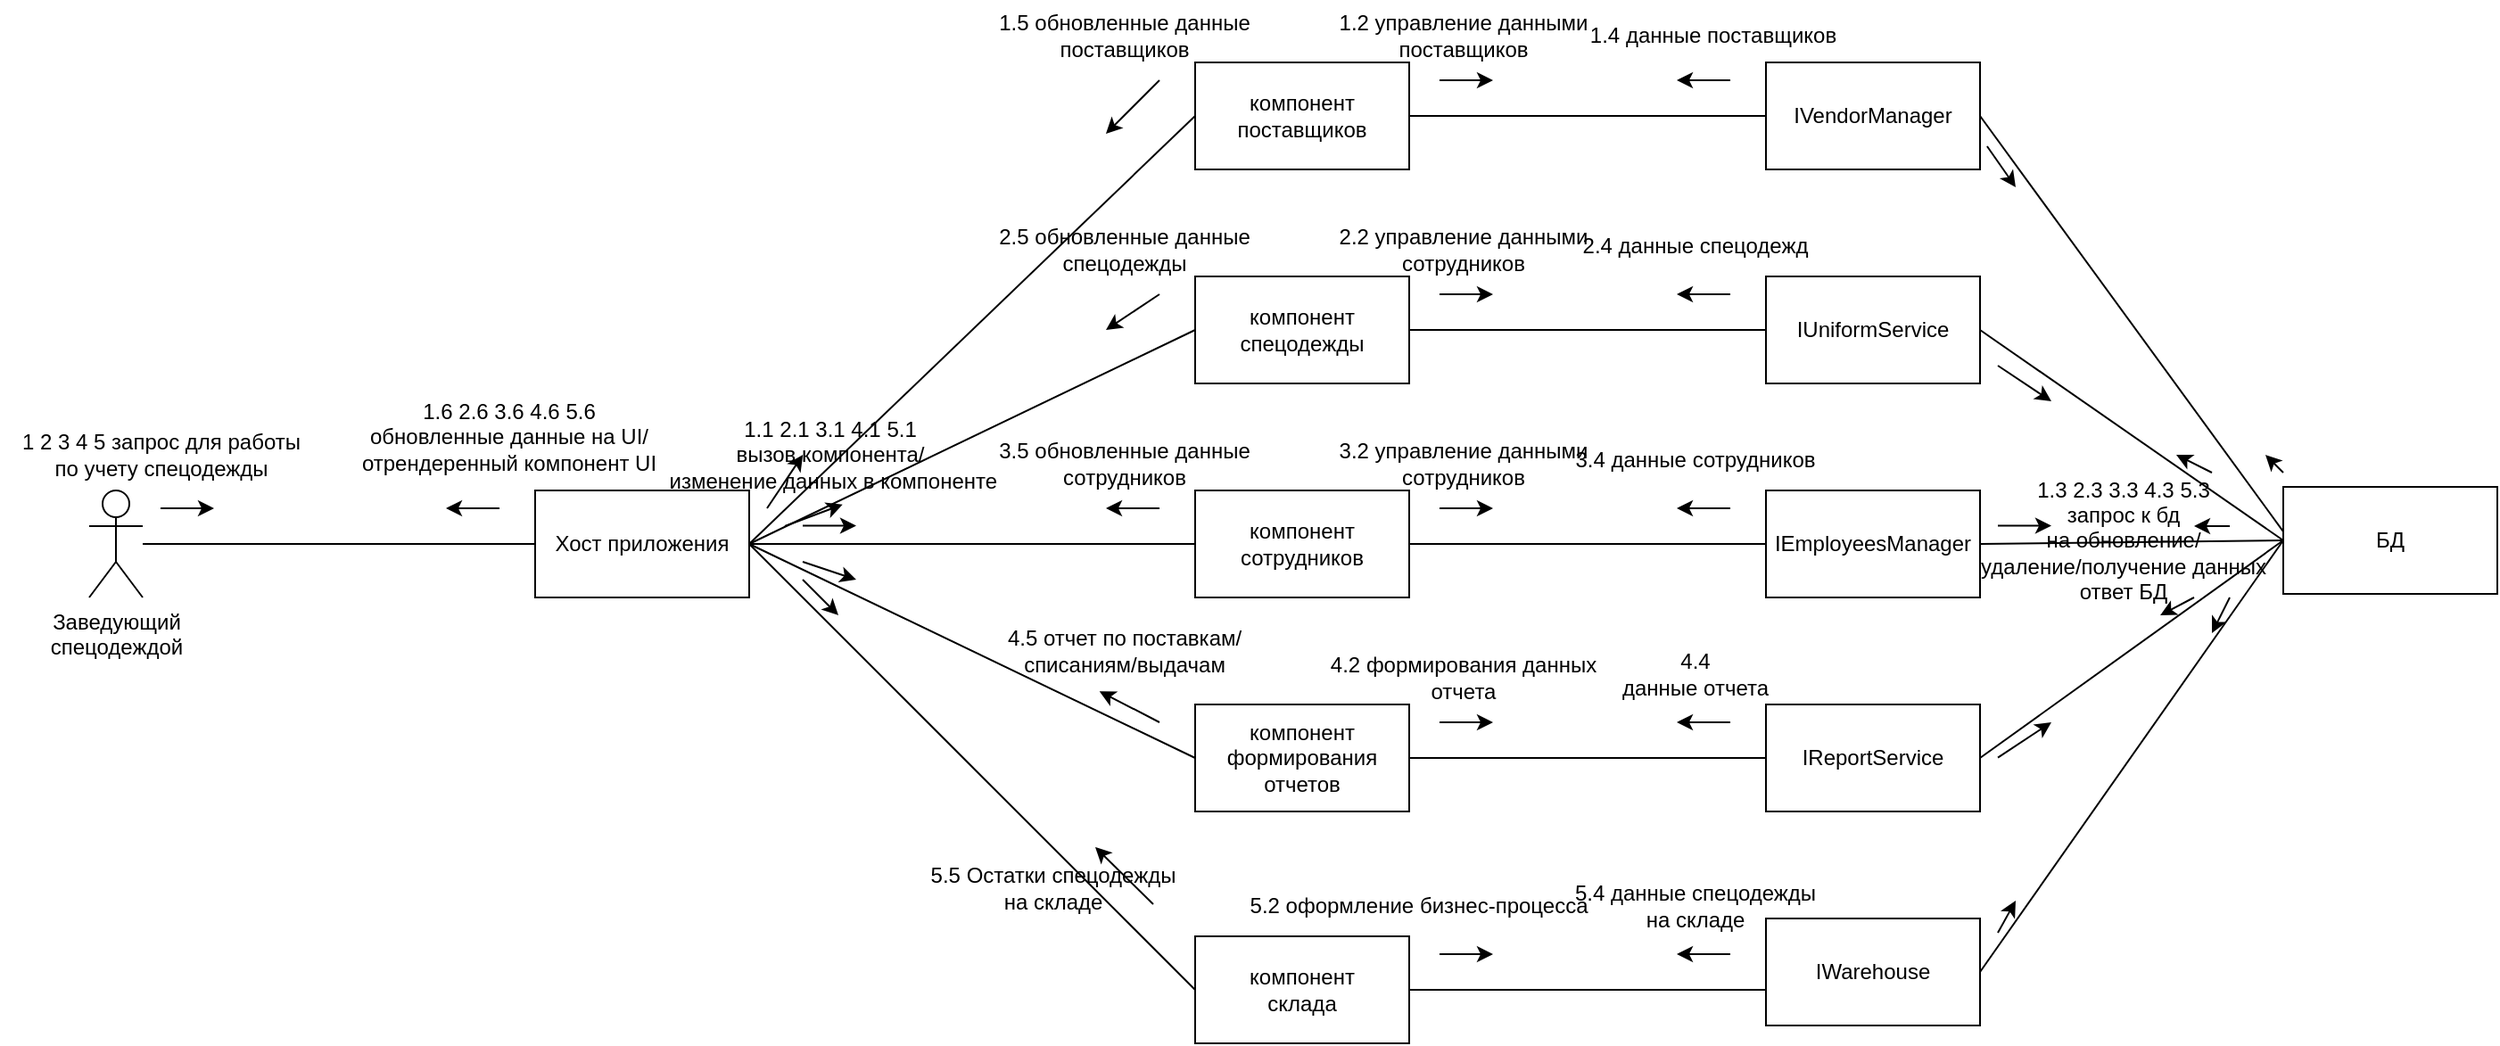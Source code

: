<mxfile version="21.2.3" type="device">
  <diagram name="Страница 1" id="PPqNMpRbAmOymD1xQQDp">
    <mxGraphModel dx="957" dy="1606" grid="1" gridSize="10" guides="1" tooltips="1" connect="1" arrows="1" fold="1" page="1" pageScale="1" pageWidth="827" pageHeight="1169" math="0" shadow="0">
      <root>
        <mxCell id="0" />
        <mxCell id="1" parent="0" />
        <mxCell id="8ya5GhXRSpO6bVPfw_vC-1" value="Заведующий &lt;br&gt;спецодеждой" style="shape=umlActor;verticalLabelPosition=bottom;verticalAlign=top;html=1;outlineConnect=0;" parent="1" vertex="1">
          <mxGeometry x="70" y="250" width="30" height="60" as="geometry" />
        </mxCell>
        <mxCell id="8ya5GhXRSpO6bVPfw_vC-3" value="" style="endArrow=none;html=1;rounded=0;entryX=0;entryY=0.5;entryDx=0;entryDy=0;" parent="1" source="8ya5GhXRSpO6bVPfw_vC-1" target="8ya5GhXRSpO6bVPfw_vC-11" edge="1">
          <mxGeometry width="50" height="50" relative="1" as="geometry">
            <mxPoint x="210" y="370" as="sourcePoint" />
            <mxPoint x="270" y="280" as="targetPoint" />
          </mxGeometry>
        </mxCell>
        <mxCell id="8ya5GhXRSpO6bVPfw_vC-4" value="IEmployeesManager" style="rounded=0;whiteSpace=wrap;html=1;" parent="1" vertex="1">
          <mxGeometry x="1010" y="250" width="120" height="60" as="geometry" />
        </mxCell>
        <mxCell id="8ya5GhXRSpO6bVPfw_vC-5" value="IUniformService" style="rounded=0;whiteSpace=wrap;html=1;" parent="1" vertex="1">
          <mxGeometry x="1010" y="130" width="120" height="60" as="geometry" />
        </mxCell>
        <mxCell id="8ya5GhXRSpO6bVPfw_vC-6" value="IReportService" style="rounded=0;whiteSpace=wrap;html=1;" parent="1" vertex="1">
          <mxGeometry x="1010" y="370" width="120" height="60" as="geometry" />
        </mxCell>
        <mxCell id="8ya5GhXRSpO6bVPfw_vC-7" value="IWarehouse" style="rounded=0;whiteSpace=wrap;html=1;" parent="1" vertex="1">
          <mxGeometry x="1010" y="490" width="120" height="60" as="geometry" />
        </mxCell>
        <mxCell id="8ya5GhXRSpO6bVPfw_vC-8" value="IVendorManager" style="rounded=0;whiteSpace=wrap;html=1;" parent="1" vertex="1">
          <mxGeometry x="1010" y="10" width="120" height="60" as="geometry" />
        </mxCell>
        <mxCell id="8ya5GhXRSpO6bVPfw_vC-11" value="Хост приложения" style="rounded=0;whiteSpace=wrap;html=1;" parent="1" vertex="1">
          <mxGeometry x="320" y="250" width="120" height="60" as="geometry" />
        </mxCell>
        <mxCell id="8ya5GhXRSpO6bVPfw_vC-12" value="1 2 3 4 5 запрос для работы&lt;br&gt;по учету спецодежды" style="text;html=1;align=center;verticalAlign=middle;resizable=0;points=[];autosize=1;strokeColor=none;fillColor=none;" parent="1" vertex="1">
          <mxGeometry x="20" y="210" width="180" height="40" as="geometry" />
        </mxCell>
        <mxCell id="8ya5GhXRSpO6bVPfw_vC-13" value="" style="endArrow=classic;html=1;rounded=0;" parent="1" edge="1">
          <mxGeometry width="50" height="50" relative="1" as="geometry">
            <mxPoint x="110" y="260" as="sourcePoint" />
            <mxPoint x="140" y="260" as="targetPoint" />
          </mxGeometry>
        </mxCell>
        <mxCell id="8ya5GhXRSpO6bVPfw_vC-14" value="" style="endArrow=classic;html=1;rounded=0;" parent="1" edge="1">
          <mxGeometry width="50" height="50" relative="1" as="geometry">
            <mxPoint x="300" y="260" as="sourcePoint" />
            <mxPoint x="270" y="260" as="targetPoint" />
          </mxGeometry>
        </mxCell>
        <mxCell id="8ya5GhXRSpO6bVPfw_vC-16" value="1.6 2.6 3.6 4.6 5.6&lt;br&gt;обновленные данные на UI/&lt;br&gt;отрендеренный компонент UI" style="text;html=1;align=center;verticalAlign=middle;resizable=0;points=[];autosize=1;strokeColor=none;fillColor=none;" parent="1" vertex="1">
          <mxGeometry x="210" y="190" width="190" height="60" as="geometry" />
        </mxCell>
        <mxCell id="8ya5GhXRSpO6bVPfw_vC-17" value="компонент&lt;br&gt;сотрудников" style="rounded=0;whiteSpace=wrap;html=1;" parent="1" vertex="1">
          <mxGeometry x="690" y="250" width="120" height="60" as="geometry" />
        </mxCell>
        <mxCell id="8ya5GhXRSpO6bVPfw_vC-19" value="" style="endArrow=none;html=1;rounded=0;entryX=0;entryY=0.5;entryDx=0;entryDy=0;exitX=1;exitY=0.5;exitDx=0;exitDy=0;" parent="1" source="8ya5GhXRSpO6bVPfw_vC-11" target="8ya5GhXRSpO6bVPfw_vC-17" edge="1">
          <mxGeometry width="50" height="50" relative="1" as="geometry">
            <mxPoint x="140" y="290" as="sourcePoint" />
            <mxPoint x="330" y="290" as="targetPoint" />
          </mxGeometry>
        </mxCell>
        <mxCell id="8ya5GhXRSpO6bVPfw_vC-20" value="" style="endArrow=classic;html=1;rounded=0;entryX=0.429;entryY=0.5;entryDx=0;entryDy=0;entryPerimeter=0;" parent="1" target="8ya5GhXRSpO6bVPfw_vC-22" edge="1">
          <mxGeometry width="50" height="50" relative="1" as="geometry">
            <mxPoint x="450" y="260" as="sourcePoint" />
            <mxPoint x="480" y="260" as="targetPoint" />
          </mxGeometry>
        </mxCell>
        <mxCell id="8ya5GhXRSpO6bVPfw_vC-21" value="" style="endArrow=classic;html=1;rounded=0;" parent="1" edge="1">
          <mxGeometry width="50" height="50" relative="1" as="geometry">
            <mxPoint x="670" y="260" as="sourcePoint" />
            <mxPoint x="640" y="260" as="targetPoint" />
          </mxGeometry>
        </mxCell>
        <mxCell id="8ya5GhXRSpO6bVPfw_vC-22" value="1.1 2.1 3.1 4.1 5.1&lt;br&gt;вызов компонента/&lt;br&gt;&amp;nbsp;изменение данных в компоненте" style="text;html=1;align=center;verticalAlign=middle;resizable=0;points=[];autosize=1;strokeColor=none;fillColor=none;" parent="1" vertex="1">
          <mxGeometry x="380" y="200" width="210" height="60" as="geometry" />
        </mxCell>
        <mxCell id="8ya5GhXRSpO6bVPfw_vC-23" value="3.5 обновленные данные&lt;br&gt;сотрудников" style="text;html=1;align=center;verticalAlign=middle;resizable=0;points=[];autosize=1;strokeColor=none;fillColor=none;" parent="1" vertex="1">
          <mxGeometry x="570" y="215" width="160" height="40" as="geometry" />
        </mxCell>
        <mxCell id="8ya5GhXRSpO6bVPfw_vC-24" value="" style="endArrow=none;html=1;rounded=0;entryX=1;entryY=0.5;entryDx=0;entryDy=0;exitX=0;exitY=0.5;exitDx=0;exitDy=0;" parent="1" source="8ya5GhXRSpO6bVPfw_vC-4" target="8ya5GhXRSpO6bVPfw_vC-17" edge="1">
          <mxGeometry width="50" height="50" relative="1" as="geometry">
            <mxPoint x="450" y="290" as="sourcePoint" />
            <mxPoint x="700" y="290" as="targetPoint" />
          </mxGeometry>
        </mxCell>
        <mxCell id="8ya5GhXRSpO6bVPfw_vC-25" value="" style="endArrow=classic;html=1;rounded=0;" parent="1" edge="1">
          <mxGeometry width="50" height="50" relative="1" as="geometry">
            <mxPoint x="827" y="260" as="sourcePoint" />
            <mxPoint x="857" y="260" as="targetPoint" />
          </mxGeometry>
        </mxCell>
        <mxCell id="8ya5GhXRSpO6bVPfw_vC-26" value="3.2 управление данными&lt;br&gt;сотрудников" style="text;html=1;align=center;verticalAlign=middle;resizable=0;points=[];autosize=1;strokeColor=none;fillColor=none;" parent="1" vertex="1">
          <mxGeometry x="760" y="215" width="160" height="40" as="geometry" />
        </mxCell>
        <mxCell id="8ya5GhXRSpO6bVPfw_vC-30" value="" style="endArrow=classic;html=1;rounded=0;" parent="1" edge="1">
          <mxGeometry width="50" height="50" relative="1" as="geometry">
            <mxPoint x="970" y="260" as="sourcePoint" />
            <mxPoint x="960" y="260" as="targetPoint" />
            <Array as="points">
              <mxPoint x="990" y="260" />
            </Array>
          </mxGeometry>
        </mxCell>
        <mxCell id="8ya5GhXRSpO6bVPfw_vC-31" value="3.4 данные сотрудников" style="text;html=1;align=center;verticalAlign=middle;resizable=0;points=[];autosize=1;strokeColor=none;fillColor=none;" parent="1" vertex="1">
          <mxGeometry x="890" y="218" width="160" height="30" as="geometry" />
        </mxCell>
        <mxCell id="8ya5GhXRSpO6bVPfw_vC-32" value="БД" style="rounded=0;whiteSpace=wrap;html=1;" parent="1" vertex="1">
          <mxGeometry x="1300" y="248" width="120" height="60" as="geometry" />
        </mxCell>
        <mxCell id="8ya5GhXRSpO6bVPfw_vC-33" value="" style="endArrow=none;html=1;rounded=0;entryX=1;entryY=0.5;entryDx=0;entryDy=0;exitX=0;exitY=0.417;exitDx=0;exitDy=0;exitPerimeter=0;" parent="1" source="8ya5GhXRSpO6bVPfw_vC-32" target="8ya5GhXRSpO6bVPfw_vC-8" edge="1">
          <mxGeometry width="50" height="50" relative="1" as="geometry">
            <mxPoint x="1300" y="229.58" as="sourcePoint" />
            <mxPoint x="1100" y="229.58" as="targetPoint" />
          </mxGeometry>
        </mxCell>
        <mxCell id="8ya5GhXRSpO6bVPfw_vC-34" value="" style="endArrow=none;html=1;rounded=0;entryX=1;entryY=0.5;entryDx=0;entryDy=0;exitX=0;exitY=0.5;exitDx=0;exitDy=0;" parent="1" source="8ya5GhXRSpO6bVPfw_vC-32" target="8ya5GhXRSpO6bVPfw_vC-5" edge="1">
          <mxGeometry width="50" height="50" relative="1" as="geometry">
            <mxPoint x="1030" y="300" as="sourcePoint" />
            <mxPoint x="830" y="300" as="targetPoint" />
          </mxGeometry>
        </mxCell>
        <mxCell id="8ya5GhXRSpO6bVPfw_vC-35" value="" style="endArrow=none;html=1;rounded=0;entryX=1;entryY=0.5;entryDx=0;entryDy=0;exitX=0;exitY=0.5;exitDx=0;exitDy=0;" parent="1" source="8ya5GhXRSpO6bVPfw_vC-32" target="8ya5GhXRSpO6bVPfw_vC-4" edge="1">
          <mxGeometry width="50" height="50" relative="1" as="geometry">
            <mxPoint x="1280" y="288" as="sourcePoint" />
            <mxPoint x="1140" y="170" as="targetPoint" />
          </mxGeometry>
        </mxCell>
        <mxCell id="8ya5GhXRSpO6bVPfw_vC-36" value="" style="endArrow=none;html=1;rounded=0;entryX=1;entryY=0.5;entryDx=0;entryDy=0;exitX=0;exitY=0.5;exitDx=0;exitDy=0;" parent="1" source="8ya5GhXRSpO6bVPfw_vC-32" target="8ya5GhXRSpO6bVPfw_vC-7" edge="1">
          <mxGeometry width="50" height="50" relative="1" as="geometry">
            <mxPoint x="1280" y="288" as="sourcePoint" />
            <mxPoint x="1140" y="290" as="targetPoint" />
          </mxGeometry>
        </mxCell>
        <mxCell id="8ya5GhXRSpO6bVPfw_vC-37" value="" style="endArrow=none;html=1;rounded=0;entryX=1;entryY=0.5;entryDx=0;entryDy=0;exitX=0;exitY=0.5;exitDx=0;exitDy=0;" parent="1" source="8ya5GhXRSpO6bVPfw_vC-32" target="8ya5GhXRSpO6bVPfw_vC-6" edge="1">
          <mxGeometry width="50" height="50" relative="1" as="geometry">
            <mxPoint x="1290" y="298" as="sourcePoint" />
            <mxPoint x="1150" y="300" as="targetPoint" />
          </mxGeometry>
        </mxCell>
        <mxCell id="8ya5GhXRSpO6bVPfw_vC-38" value="1.3 2.3 3.3 4.3 5.3&lt;br&gt;запрос к бд&lt;br&gt;на обновление/&lt;br&gt;удаление/получение данных&lt;br&gt;ответ БД" style="text;html=1;align=center;verticalAlign=middle;resizable=0;points=[];autosize=1;strokeColor=none;fillColor=none;" parent="1" vertex="1">
          <mxGeometry x="1120" y="233" width="180" height="90" as="geometry" />
        </mxCell>
        <mxCell id="8ya5GhXRSpO6bVPfw_vC-39" value="компонент&lt;br&gt;формирования отчетов" style="rounded=0;whiteSpace=wrap;html=1;" parent="1" vertex="1">
          <mxGeometry x="690" y="370" width="120" height="60" as="geometry" />
        </mxCell>
        <mxCell id="8ya5GhXRSpO6bVPfw_vC-40" value="" style="endArrow=none;html=1;rounded=0;entryX=0;entryY=0.5;entryDx=0;entryDy=0;exitX=1;exitY=0.5;exitDx=0;exitDy=0;" parent="1" source="8ya5GhXRSpO6bVPfw_vC-11" target="8ya5GhXRSpO6bVPfw_vC-39" edge="1">
          <mxGeometry width="50" height="50" relative="1" as="geometry">
            <mxPoint x="440" y="400" as="sourcePoint" />
            <mxPoint x="330" y="410" as="targetPoint" />
          </mxGeometry>
        </mxCell>
        <mxCell id="8ya5GhXRSpO6bVPfw_vC-42" value="" style="endArrow=classic;html=1;rounded=0;entryX=0.409;entryY=1.065;entryDx=0;entryDy=0;entryPerimeter=0;" parent="1" target="8ya5GhXRSpO6bVPfw_vC-44" edge="1">
          <mxGeometry width="50" height="50" relative="1" as="geometry">
            <mxPoint x="670" y="380" as="sourcePoint" />
            <mxPoint x="640" y="380" as="targetPoint" />
          </mxGeometry>
        </mxCell>
        <mxCell id="8ya5GhXRSpO6bVPfw_vC-44" value="4.5 отчет по поставкам/&lt;br&gt;списаниям/выдачам" style="text;html=1;align=center;verticalAlign=middle;resizable=0;points=[];autosize=1;strokeColor=none;fillColor=none;" parent="1" vertex="1">
          <mxGeometry x="575" y="320" width="150" height="40" as="geometry" />
        </mxCell>
        <mxCell id="8ya5GhXRSpO6bVPfw_vC-45" value="" style="endArrow=none;html=1;rounded=0;entryX=1;entryY=0.5;entryDx=0;entryDy=0;exitX=0;exitY=0.5;exitDx=0;exitDy=0;" parent="1" target="8ya5GhXRSpO6bVPfw_vC-39" edge="1">
          <mxGeometry width="50" height="50" relative="1" as="geometry">
            <mxPoint x="1010" y="400" as="sourcePoint" />
            <mxPoint x="700" y="410" as="targetPoint" />
          </mxGeometry>
        </mxCell>
        <mxCell id="8ya5GhXRSpO6bVPfw_vC-46" value="" style="endArrow=classic;html=1;rounded=0;" parent="1" edge="1">
          <mxGeometry width="50" height="50" relative="1" as="geometry">
            <mxPoint x="827" y="380" as="sourcePoint" />
            <mxPoint x="857" y="380" as="targetPoint" />
          </mxGeometry>
        </mxCell>
        <mxCell id="8ya5GhXRSpO6bVPfw_vC-47" value="4.2 формирования данных &lt;br&gt;отчета" style="text;html=1;align=center;verticalAlign=middle;resizable=0;points=[];autosize=1;strokeColor=none;fillColor=none;" parent="1" vertex="1">
          <mxGeometry x="755" y="335" width="170" height="40" as="geometry" />
        </mxCell>
        <mxCell id="8ya5GhXRSpO6bVPfw_vC-48" value="" style="endArrow=classic;html=1;rounded=0;" parent="1" edge="1">
          <mxGeometry width="50" height="50" relative="1" as="geometry">
            <mxPoint x="970" y="380" as="sourcePoint" />
            <mxPoint x="960" y="380" as="targetPoint" />
            <Array as="points">
              <mxPoint x="990" y="380" />
            </Array>
          </mxGeometry>
        </mxCell>
        <mxCell id="8ya5GhXRSpO6bVPfw_vC-49" value="4.4 &lt;br&gt;данные отчета" style="text;html=1;align=center;verticalAlign=middle;resizable=0;points=[];autosize=1;strokeColor=none;fillColor=none;" parent="1" vertex="1">
          <mxGeometry x="915" y="333" width="110" height="40" as="geometry" />
        </mxCell>
        <mxCell id="8ya5GhXRSpO6bVPfw_vC-50" value="компонент&lt;br&gt;спецодежды" style="rounded=0;whiteSpace=wrap;html=1;" parent="1" vertex="1">
          <mxGeometry x="690" y="130" width="120" height="60" as="geometry" />
        </mxCell>
        <mxCell id="8ya5GhXRSpO6bVPfw_vC-51" value="" style="endArrow=none;html=1;rounded=0;entryX=0;entryY=0.5;entryDx=0;entryDy=0;" parent="1" target="8ya5GhXRSpO6bVPfw_vC-50" edge="1">
          <mxGeometry width="50" height="50" relative="1" as="geometry">
            <mxPoint x="440" y="280" as="sourcePoint" />
            <mxPoint x="330" y="170" as="targetPoint" />
          </mxGeometry>
        </mxCell>
        <mxCell id="8ya5GhXRSpO6bVPfw_vC-53" value="" style="endArrow=classic;html=1;rounded=0;" parent="1" edge="1">
          <mxGeometry width="50" height="50" relative="1" as="geometry">
            <mxPoint x="670" y="140" as="sourcePoint" />
            <mxPoint x="640" y="160" as="targetPoint" />
          </mxGeometry>
        </mxCell>
        <mxCell id="8ya5GhXRSpO6bVPfw_vC-55" value="2.5 обновленные данные&lt;br&gt;спецодежды" style="text;html=1;align=center;verticalAlign=middle;resizable=0;points=[];autosize=1;strokeColor=none;fillColor=none;" parent="1" vertex="1">
          <mxGeometry x="570" y="95" width="160" height="40" as="geometry" />
        </mxCell>
        <mxCell id="8ya5GhXRSpO6bVPfw_vC-56" value="" style="endArrow=none;html=1;rounded=0;entryX=1;entryY=0.5;entryDx=0;entryDy=0;exitX=0;exitY=0.5;exitDx=0;exitDy=0;" parent="1" target="8ya5GhXRSpO6bVPfw_vC-50" edge="1">
          <mxGeometry width="50" height="50" relative="1" as="geometry">
            <mxPoint x="1010" y="160" as="sourcePoint" />
            <mxPoint x="700" y="170" as="targetPoint" />
          </mxGeometry>
        </mxCell>
        <mxCell id="8ya5GhXRSpO6bVPfw_vC-57" value="" style="endArrow=classic;html=1;rounded=0;" parent="1" edge="1">
          <mxGeometry width="50" height="50" relative="1" as="geometry">
            <mxPoint x="827" y="140" as="sourcePoint" />
            <mxPoint x="857" y="140" as="targetPoint" />
          </mxGeometry>
        </mxCell>
        <mxCell id="8ya5GhXRSpO6bVPfw_vC-58" value="2.2 управление данными&lt;br&gt;сотрудников" style="text;html=1;align=center;verticalAlign=middle;resizable=0;points=[];autosize=1;strokeColor=none;fillColor=none;" parent="1" vertex="1">
          <mxGeometry x="760" y="95" width="160" height="40" as="geometry" />
        </mxCell>
        <mxCell id="8ya5GhXRSpO6bVPfw_vC-59" value="" style="endArrow=classic;html=1;rounded=0;" parent="1" edge="1">
          <mxGeometry width="50" height="50" relative="1" as="geometry">
            <mxPoint x="970" y="140" as="sourcePoint" />
            <mxPoint x="960" y="140" as="targetPoint" />
            <Array as="points">
              <mxPoint x="990" y="140" />
            </Array>
          </mxGeometry>
        </mxCell>
        <mxCell id="8ya5GhXRSpO6bVPfw_vC-60" value="2.4 данные спецодежд" style="text;html=1;align=center;verticalAlign=middle;resizable=0;points=[];autosize=1;strokeColor=none;fillColor=none;" parent="1" vertex="1">
          <mxGeometry x="895" y="98" width="150" height="30" as="geometry" />
        </mxCell>
        <mxCell id="8ya5GhXRSpO6bVPfw_vC-61" value="компонент&lt;br&gt;поставщиков" style="rounded=0;whiteSpace=wrap;html=1;" parent="1" vertex="1">
          <mxGeometry x="690" y="10" width="120" height="60" as="geometry" />
        </mxCell>
        <mxCell id="8ya5GhXRSpO6bVPfw_vC-62" value="" style="endArrow=none;html=1;rounded=0;entryX=0;entryY=0.5;entryDx=0;entryDy=0;exitX=1;exitY=0.5;exitDx=0;exitDy=0;" parent="1" source="8ya5GhXRSpO6bVPfw_vC-11" target="8ya5GhXRSpO6bVPfw_vC-61" edge="1">
          <mxGeometry width="50" height="50" relative="1" as="geometry">
            <mxPoint x="440" y="40" as="sourcePoint" />
            <mxPoint x="330" y="50" as="targetPoint" />
          </mxGeometry>
        </mxCell>
        <mxCell id="8ya5GhXRSpO6bVPfw_vC-64" value="" style="endArrow=classic;html=1;rounded=0;" parent="1" edge="1">
          <mxGeometry width="50" height="50" relative="1" as="geometry">
            <mxPoint x="670" y="20" as="sourcePoint" />
            <mxPoint x="640" y="50" as="targetPoint" />
          </mxGeometry>
        </mxCell>
        <mxCell id="8ya5GhXRSpO6bVPfw_vC-66" value="1.5 обновленные данные&lt;br&gt;поставщиков" style="text;html=1;align=center;verticalAlign=middle;resizable=0;points=[];autosize=1;strokeColor=none;fillColor=none;" parent="1" vertex="1">
          <mxGeometry x="570" y="-25" width="160" height="40" as="geometry" />
        </mxCell>
        <mxCell id="8ya5GhXRSpO6bVPfw_vC-67" value="" style="endArrow=none;html=1;rounded=0;entryX=1;entryY=0.5;entryDx=0;entryDy=0;exitX=0;exitY=0.5;exitDx=0;exitDy=0;" parent="1" target="8ya5GhXRSpO6bVPfw_vC-61" edge="1">
          <mxGeometry width="50" height="50" relative="1" as="geometry">
            <mxPoint x="1010" y="40" as="sourcePoint" />
            <mxPoint x="700" y="50" as="targetPoint" />
          </mxGeometry>
        </mxCell>
        <mxCell id="8ya5GhXRSpO6bVPfw_vC-68" value="" style="endArrow=classic;html=1;rounded=0;" parent="1" edge="1">
          <mxGeometry width="50" height="50" relative="1" as="geometry">
            <mxPoint x="827" y="20" as="sourcePoint" />
            <mxPoint x="857" y="20" as="targetPoint" />
          </mxGeometry>
        </mxCell>
        <mxCell id="8ya5GhXRSpO6bVPfw_vC-69" value="1.2 управление данными&lt;br&gt;поставщиков" style="text;html=1;align=center;verticalAlign=middle;resizable=0;points=[];autosize=1;strokeColor=none;fillColor=none;" parent="1" vertex="1">
          <mxGeometry x="760" y="-25" width="160" height="40" as="geometry" />
        </mxCell>
        <mxCell id="8ya5GhXRSpO6bVPfw_vC-70" value="" style="endArrow=classic;html=1;rounded=0;" parent="1" edge="1">
          <mxGeometry width="50" height="50" relative="1" as="geometry">
            <mxPoint x="970" y="20" as="sourcePoint" />
            <mxPoint x="960" y="20" as="targetPoint" />
            <Array as="points">
              <mxPoint x="990" y="20" />
            </Array>
          </mxGeometry>
        </mxCell>
        <mxCell id="8ya5GhXRSpO6bVPfw_vC-71" value="1.4 данные поставщиков" style="text;html=1;align=center;verticalAlign=middle;resizable=0;points=[];autosize=1;strokeColor=none;fillColor=none;" parent="1" vertex="1">
          <mxGeometry x="900" y="-20" width="160" height="30" as="geometry" />
        </mxCell>
        <mxCell id="8ya5GhXRSpO6bVPfw_vC-72" value="компонент&lt;br&gt;склада" style="rounded=0;whiteSpace=wrap;html=1;" parent="1" vertex="1">
          <mxGeometry x="690" y="500" width="120" height="60" as="geometry" />
        </mxCell>
        <mxCell id="8ya5GhXRSpO6bVPfw_vC-73" value="" style="endArrow=none;html=1;rounded=0;entryX=0;entryY=0.5;entryDx=0;entryDy=0;exitX=1;exitY=0.5;exitDx=0;exitDy=0;" parent="1" source="8ya5GhXRSpO6bVPfw_vC-11" target="8ya5GhXRSpO6bVPfw_vC-72" edge="1">
          <mxGeometry width="50" height="50" relative="1" as="geometry">
            <mxPoint x="440" y="530" as="sourcePoint" />
            <mxPoint x="330" y="540" as="targetPoint" />
          </mxGeometry>
        </mxCell>
        <mxCell id="8ya5GhXRSpO6bVPfw_vC-78" value="" style="endArrow=none;html=1;rounded=0;entryX=1;entryY=0.5;entryDx=0;entryDy=0;exitX=0;exitY=0.5;exitDx=0;exitDy=0;" parent="1" target="8ya5GhXRSpO6bVPfw_vC-72" edge="1">
          <mxGeometry width="50" height="50" relative="1" as="geometry">
            <mxPoint x="1010" y="530" as="sourcePoint" />
            <mxPoint x="700" y="540" as="targetPoint" />
          </mxGeometry>
        </mxCell>
        <mxCell id="8ya5GhXRSpO6bVPfw_vC-79" value="" style="endArrow=classic;html=1;rounded=0;" parent="1" edge="1">
          <mxGeometry width="50" height="50" relative="1" as="geometry">
            <mxPoint x="827" y="510" as="sourcePoint" />
            <mxPoint x="857" y="510" as="targetPoint" />
          </mxGeometry>
        </mxCell>
        <mxCell id="8ya5GhXRSpO6bVPfw_vC-80" value="5.2 оформление бизнес-процесса" style="text;html=1;align=center;verticalAlign=middle;resizable=0;points=[];autosize=1;strokeColor=none;fillColor=none;" parent="1" vertex="1">
          <mxGeometry x="710" y="468" width="210" height="30" as="geometry" />
        </mxCell>
        <mxCell id="8ya5GhXRSpO6bVPfw_vC-81" value="" style="endArrow=classic;html=1;rounded=0;" parent="1" edge="1">
          <mxGeometry width="50" height="50" relative="1" as="geometry">
            <mxPoint x="970" y="510" as="sourcePoint" />
            <mxPoint x="960" y="510" as="targetPoint" />
            <Array as="points">
              <mxPoint x="990" y="510" />
            </Array>
          </mxGeometry>
        </mxCell>
        <mxCell id="8ya5GhXRSpO6bVPfw_vC-82" value="5.4 данные спецодежды&lt;br&gt;на складе" style="text;html=1;align=center;verticalAlign=middle;resizable=0;points=[];autosize=1;strokeColor=none;fillColor=none;" parent="1" vertex="1">
          <mxGeometry x="890" y="463" width="160" height="40" as="geometry" />
        </mxCell>
        <mxCell id="8ya5GhXRSpO6bVPfw_vC-83" value="" style="endArrow=classic;html=1;rounded=0;" parent="1" edge="1">
          <mxGeometry width="50" height="50" relative="1" as="geometry">
            <mxPoint x="666.5" y="482" as="sourcePoint" />
            <mxPoint x="634" y="450" as="targetPoint" />
          </mxGeometry>
        </mxCell>
        <mxCell id="8ya5GhXRSpO6bVPfw_vC-84" value="5.5 Остатки спецодежды&lt;br&gt;на складе" style="text;html=1;align=center;verticalAlign=middle;resizable=0;points=[];autosize=1;strokeColor=none;fillColor=none;" parent="1" vertex="1">
          <mxGeometry x="530" y="453" width="160" height="40" as="geometry" />
        </mxCell>
        <mxCell id="8ya5GhXRSpO6bVPfw_vC-85" value="" style="endArrow=classic;html=1;rounded=0;entryX=0.535;entryY=0.965;entryDx=0;entryDy=0;entryPerimeter=0;" parent="1" target="8ya5GhXRSpO6bVPfw_vC-22" edge="1">
          <mxGeometry width="50" height="50" relative="1" as="geometry">
            <mxPoint x="460" y="270" as="sourcePoint" />
            <mxPoint x="480" y="240" as="targetPoint" />
          </mxGeometry>
        </mxCell>
        <mxCell id="8ya5GhXRSpO6bVPfw_vC-86" value="" style="endArrow=classic;html=1;rounded=0;" parent="1" edge="1">
          <mxGeometry width="50" height="50" relative="1" as="geometry">
            <mxPoint x="470" y="269.8" as="sourcePoint" />
            <mxPoint x="500" y="269.8" as="targetPoint" />
          </mxGeometry>
        </mxCell>
        <mxCell id="8ya5GhXRSpO6bVPfw_vC-87" value="" style="endArrow=classic;html=1;rounded=0;" parent="1" edge="1">
          <mxGeometry width="50" height="50" relative="1" as="geometry">
            <mxPoint x="470" y="290" as="sourcePoint" />
            <mxPoint x="500" y="300" as="targetPoint" />
          </mxGeometry>
        </mxCell>
        <mxCell id="8ya5GhXRSpO6bVPfw_vC-88" value="" style="endArrow=classic;html=1;rounded=0;" parent="1" edge="1">
          <mxGeometry width="50" height="50" relative="1" as="geometry">
            <mxPoint x="470" y="300" as="sourcePoint" />
            <mxPoint x="490" y="320" as="targetPoint" />
          </mxGeometry>
        </mxCell>
        <mxCell id="8ya5GhXRSpO6bVPfw_vC-89" value="" style="endArrow=classic;html=1;rounded=0;" parent="1" edge="1">
          <mxGeometry width="50" height="50" relative="1" as="geometry">
            <mxPoint x="1140" y="269.8" as="sourcePoint" />
            <mxPoint x="1170" y="269.8" as="targetPoint" />
          </mxGeometry>
        </mxCell>
        <mxCell id="8ya5GhXRSpO6bVPfw_vC-90" value="" style="endArrow=classic;html=1;rounded=0;" parent="1" edge="1">
          <mxGeometry width="50" height="50" relative="1" as="geometry">
            <mxPoint x="1140" y="498" as="sourcePoint" />
            <mxPoint x="1150" y="480" as="targetPoint" />
          </mxGeometry>
        </mxCell>
        <mxCell id="8ya5GhXRSpO6bVPfw_vC-91" value="" style="endArrow=classic;html=1;rounded=0;" parent="1" edge="1">
          <mxGeometry width="50" height="50" relative="1" as="geometry">
            <mxPoint x="1140" y="399.8" as="sourcePoint" />
            <mxPoint x="1170" y="380" as="targetPoint" />
          </mxGeometry>
        </mxCell>
        <mxCell id="8ya5GhXRSpO6bVPfw_vC-92" value="" style="endArrow=classic;html=1;rounded=0;" parent="1" edge="1">
          <mxGeometry width="50" height="50" relative="1" as="geometry">
            <mxPoint x="1140" y="180" as="sourcePoint" />
            <mxPoint x="1170" y="200" as="targetPoint" />
          </mxGeometry>
        </mxCell>
        <mxCell id="8ya5GhXRSpO6bVPfw_vC-93" value="" style="endArrow=classic;html=1;rounded=0;exitX=1.033;exitY=0.783;exitDx=0;exitDy=0;exitPerimeter=0;" parent="1" source="8ya5GhXRSpO6bVPfw_vC-8" edge="1">
          <mxGeometry width="50" height="50" relative="1" as="geometry">
            <mxPoint x="1150" y="229.8" as="sourcePoint" />
            <mxPoint x="1150" y="80" as="targetPoint" />
          </mxGeometry>
        </mxCell>
        <mxCell id="8ya5GhXRSpO6bVPfw_vC-94" value="" style="endArrow=classic;html=1;rounded=0;" parent="1" edge="1">
          <mxGeometry width="50" height="50" relative="1" as="geometry">
            <mxPoint x="1270" y="310" as="sourcePoint" />
            <mxPoint x="1260" y="330" as="targetPoint" />
          </mxGeometry>
        </mxCell>
        <mxCell id="8ya5GhXRSpO6bVPfw_vC-95" value="" style="endArrow=classic;html=1;rounded=0;" parent="1" edge="1">
          <mxGeometry width="50" height="50" relative="1" as="geometry">
            <mxPoint x="1250" y="310" as="sourcePoint" />
            <mxPoint x="1231" y="320" as="targetPoint" />
          </mxGeometry>
        </mxCell>
        <mxCell id="8ya5GhXRSpO6bVPfw_vC-97" value="" style="endArrow=classic;html=1;rounded=0;" parent="1" edge="1">
          <mxGeometry width="50" height="50" relative="1" as="geometry">
            <mxPoint x="1300" y="240" as="sourcePoint" />
            <mxPoint x="1290" y="230" as="targetPoint" />
          </mxGeometry>
        </mxCell>
        <mxCell id="8ya5GhXRSpO6bVPfw_vC-98" value="" style="endArrow=classic;html=1;rounded=0;" parent="1" edge="1">
          <mxGeometry width="50" height="50" relative="1" as="geometry">
            <mxPoint x="1260" y="240" as="sourcePoint" />
            <mxPoint x="1240" y="230" as="targetPoint" />
          </mxGeometry>
        </mxCell>
        <mxCell id="8ya5GhXRSpO6bVPfw_vC-99" value="" style="endArrow=classic;html=1;rounded=0;" parent="1" edge="1">
          <mxGeometry width="50" height="50" relative="1" as="geometry">
            <mxPoint x="1270" y="270" as="sourcePoint" />
            <mxPoint x="1250" y="270" as="targetPoint" />
          </mxGeometry>
        </mxCell>
      </root>
    </mxGraphModel>
  </diagram>
</mxfile>
